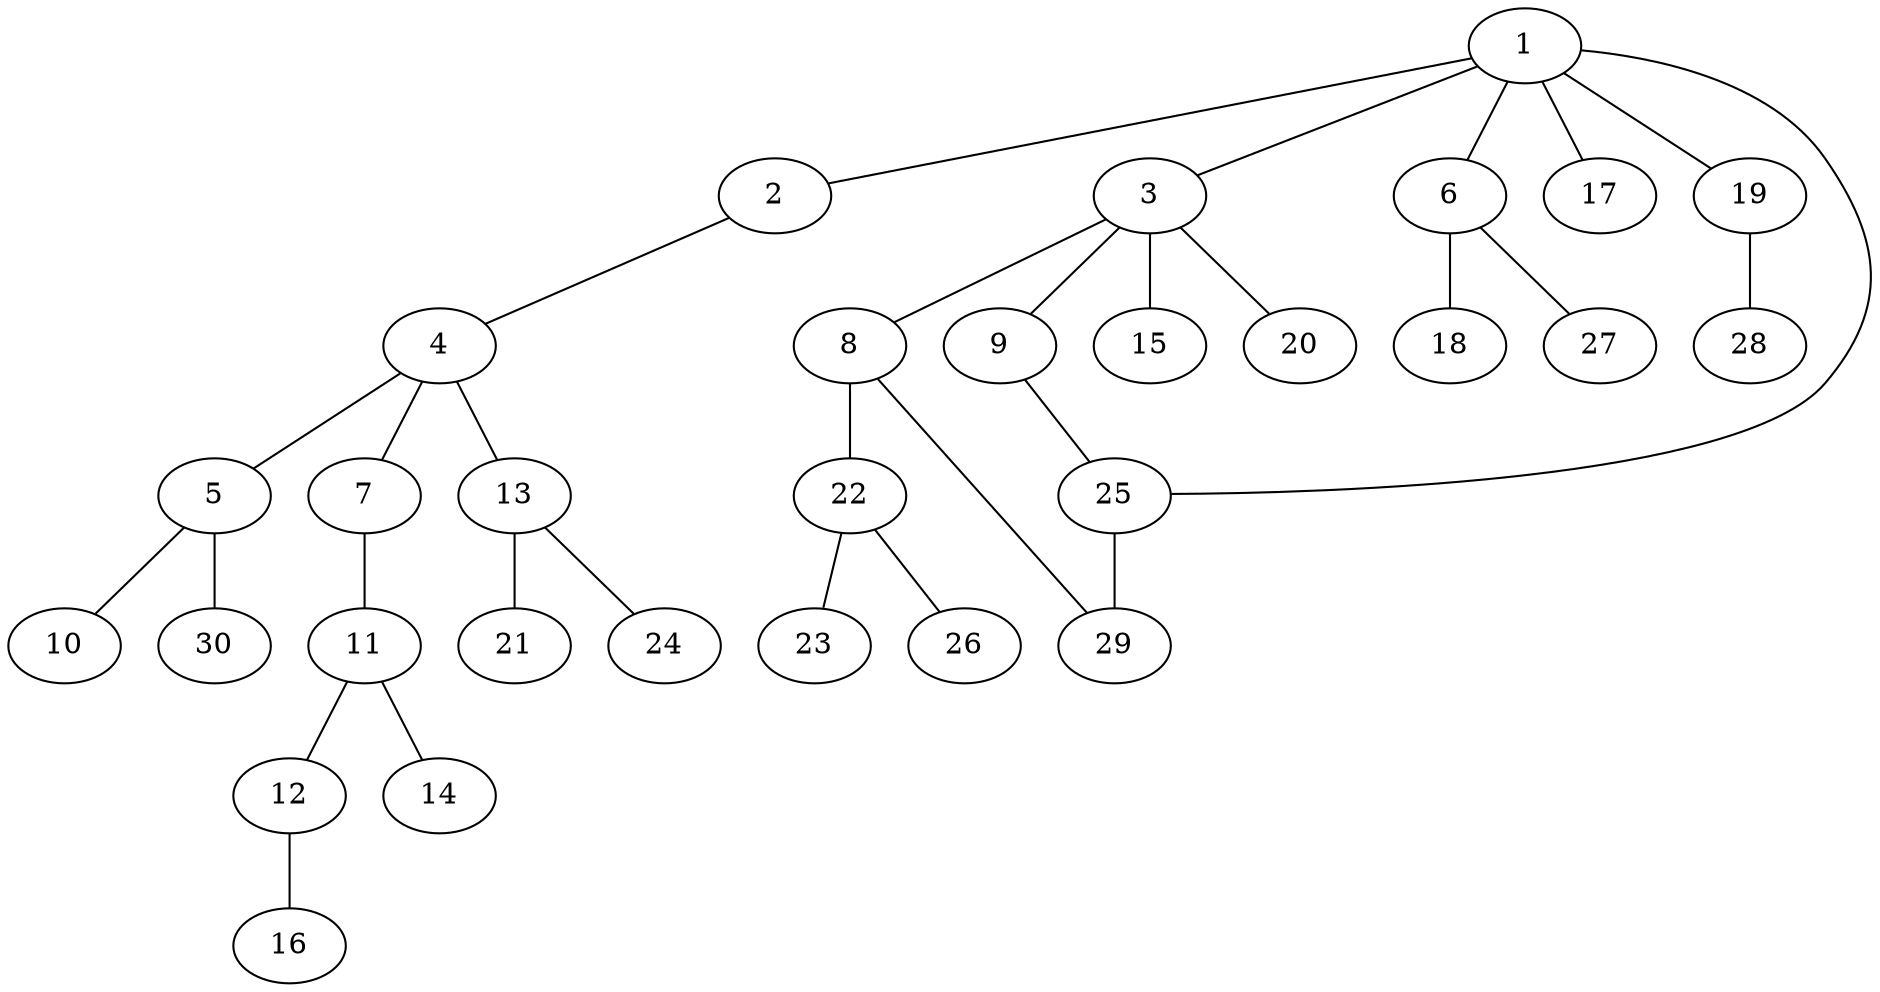 graph graphname {1--2
1--3
1--6
1--17
1--19
1--25
2--4
3--8
3--9
3--15
3--20
4--5
4--7
4--13
5--10
5--30
6--18
6--27
7--11
8--22
8--29
9--25
11--12
11--14
12--16
13--21
13--24
19--28
22--23
22--26
25--29
}